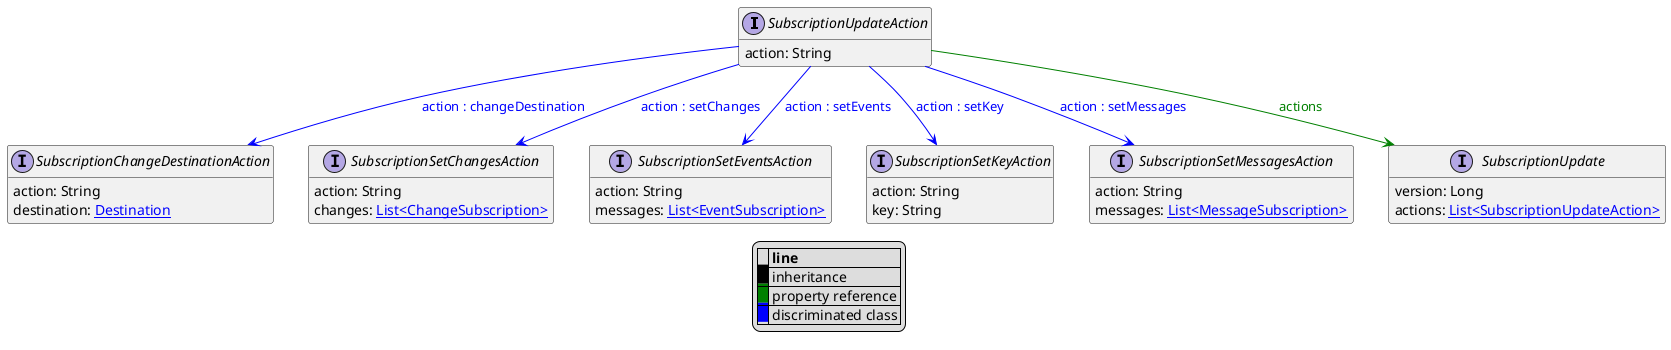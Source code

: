 @startuml

hide empty fields
hide empty methods
legend
|= |= line |
|<back:black>   </back>| inheritance |
|<back:green>   </back>| property reference |
|<back:blue>   </back>| discriminated class |
endlegend
interface SubscriptionUpdateAction [[SubscriptionUpdateAction.svg]]  {
    action: String
}


interface SubscriptionChangeDestinationAction [[SubscriptionChangeDestinationAction.svg]]  {
    action: String
    destination: [[Destination.svg Destination]]
}
interface SubscriptionSetChangesAction [[SubscriptionSetChangesAction.svg]]  {
    action: String
    changes: [[ChangeSubscription.svg List<ChangeSubscription>]]
}
interface SubscriptionSetEventsAction [[SubscriptionSetEventsAction.svg]]  {
    action: String
    messages: [[EventSubscription.svg List<EventSubscription>]]
}
interface SubscriptionSetKeyAction [[SubscriptionSetKeyAction.svg]]  {
    action: String
    key: String
}
interface SubscriptionSetMessagesAction [[SubscriptionSetMessagesAction.svg]]  {
    action: String
    messages: [[MessageSubscription.svg List<MessageSubscription>]]
}
interface SubscriptionUpdate [[SubscriptionUpdate.svg]]  {
    version: Long
    actions: [[SubscriptionUpdateAction.svg List<SubscriptionUpdateAction>]]
}
SubscriptionUpdateAction --> SubscriptionChangeDestinationAction #blue;text:blue : "action : changeDestination"
SubscriptionUpdateAction --> SubscriptionSetChangesAction #blue;text:blue : "action : setChanges"
SubscriptionUpdateAction --> SubscriptionSetEventsAction #blue;text:blue : "action : setEvents"
SubscriptionUpdateAction --> SubscriptionSetKeyAction #blue;text:blue : "action : setKey"
SubscriptionUpdateAction --> SubscriptionSetMessagesAction #blue;text:blue : "action : setMessages"
SubscriptionUpdateAction --> SubscriptionUpdate #green;text:green : "actions"
@enduml

